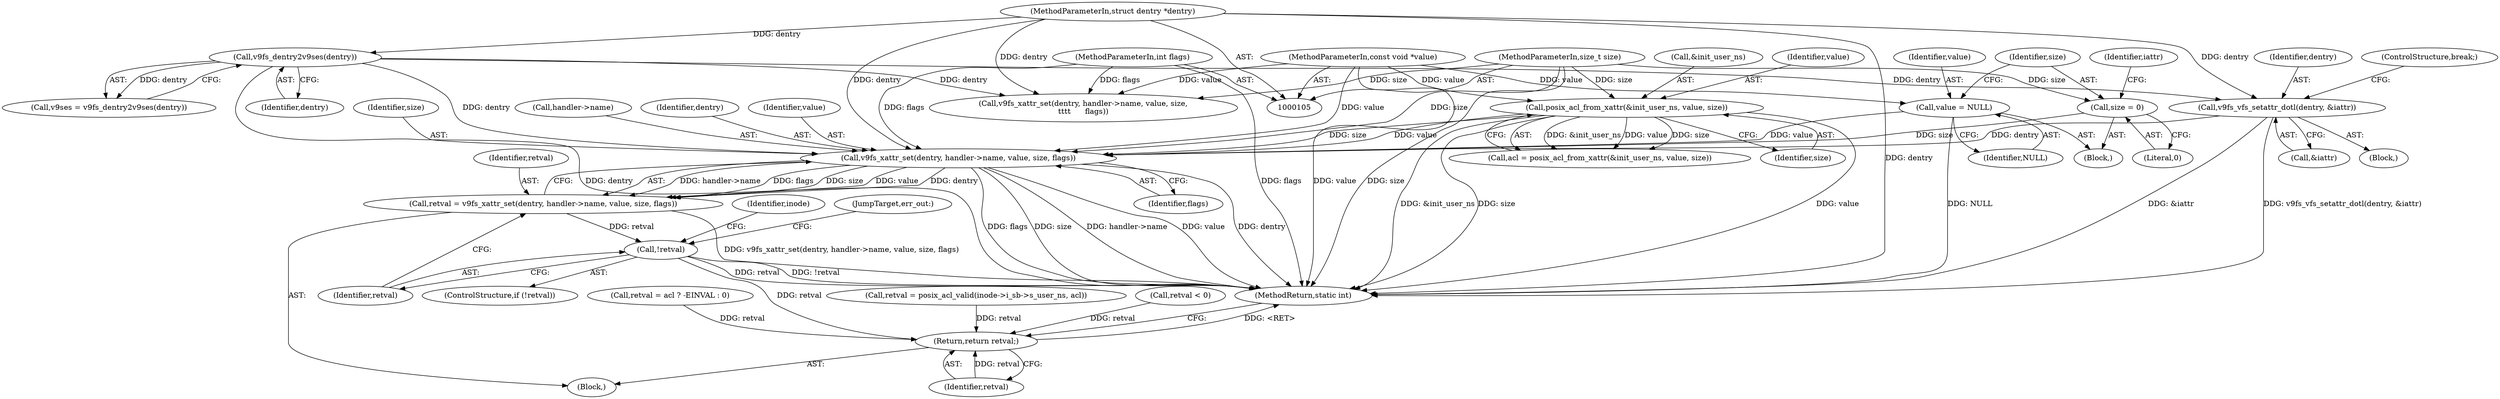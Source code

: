 digraph "1_linux_073931017b49d9458aa351605b43a7e34598caef@pointer" {
"1000276" [label="(Call,v9fs_xattr_set(dentry, handler->name, value, size, flags))"];
"1000250" [label="(Call,v9fs_vfs_setattr_dotl(dentry, &iattr))"];
"1000119" [label="(Call,v9fs_dentry2v9ses(dentry))"];
"1000107" [label="(MethodParameterIn,struct dentry *dentry)"];
"1000226" [label="(Call,value = NULL)"];
"1000110" [label="(MethodParameterIn,const void *value)"];
"1000158" [label="(Call,posix_acl_from_xattr(&init_user_ns, value, size))"];
"1000111" [label="(MethodParameterIn,size_t size)"];
"1000229" [label="(Call,size = 0)"];
"1000112" [label="(MethodParameterIn,int flags)"];
"1000274" [label="(Call,retval = v9fs_xattr_set(dentry, handler->name, value, size, flags))"];
"1000285" [label="(Call,!retval)"];
"1000296" [label="(Return,return retval;)"];
"1000251" [label="(Identifier,dentry)"];
"1000282" [label="(Identifier,size)"];
"1000110" [label="(MethodParameterIn,const void *value)"];
"1000276" [label="(Call,v9fs_xattr_set(dentry, handler->name, value, size, flags))"];
"1000117" [label="(Call,v9ses = v9fs_dentry2v9ses(dentry))"];
"1000285" [label="(Call,!retval)"];
"1000159" [label="(Call,&init_user_ns)"];
"1000161" [label="(Identifier,value)"];
"1000228" [label="(Identifier,NULL)"];
"1000113" [label="(Block,)"];
"1000216" [label="(Block,)"];
"1000231" [label="(Literal,0)"];
"1000112" [label="(MethodParameterIn,int flags)"];
"1000278" [label="(Call,handler->name)"];
"1000298" [label="(MethodReturn,static int)"];
"1000130" [label="(Call,v9fs_xattr_set(dentry, handler->name, value, size,\n\t\t\t\t      flags))"];
"1000288" [label="(Identifier,inode)"];
"1000119" [label="(Call,v9fs_dentry2v9ses(dentry))"];
"1000283" [label="(Identifier,flags)"];
"1000230" [label="(Identifier,size)"];
"1000296" [label="(Return,return retval;)"];
"1000275" [label="(Identifier,retval)"];
"1000156" [label="(Call,acl = posix_acl_from_xattr(&init_user_ns, value, size))"];
"1000263" [label="(Call,retval = acl ? -EINVAL : 0)"];
"1000286" [label="(Identifier,retval)"];
"1000250" [label="(Call,v9fs_vfs_setattr_dotl(dentry, &iattr))"];
"1000297" [label="(Identifier,retval)"];
"1000222" [label="(Block,)"];
"1000173" [label="(Call,retval = posix_acl_valid(inode->i_sb->s_user_ns, acl))"];
"1000158" [label="(Call,posix_acl_from_xattr(&init_user_ns, value, size))"];
"1000254" [label="(ControlStructure,break;)"];
"1000293" [label="(JumpTarget,err_out:)"];
"1000277" [label="(Identifier,dentry)"];
"1000162" [label="(Identifier,size)"];
"1000281" [label="(Identifier,value)"];
"1000234" [label="(Identifier,iattr)"];
"1000284" [label="(ControlStructure,if (!retval))"];
"1000107" [label="(MethodParameterIn,struct dentry *dentry)"];
"1000229" [label="(Call,size = 0)"];
"1000111" [label="(MethodParameterIn,size_t size)"];
"1000120" [label="(Identifier,dentry)"];
"1000226" [label="(Call,value = NULL)"];
"1000227" [label="(Identifier,value)"];
"1000211" [label="(Call,retval < 0)"];
"1000252" [label="(Call,&iattr)"];
"1000274" [label="(Call,retval = v9fs_xattr_set(dentry, handler->name, value, size, flags))"];
"1000276" -> "1000274"  [label="AST: "];
"1000276" -> "1000283"  [label="CFG: "];
"1000277" -> "1000276"  [label="AST: "];
"1000278" -> "1000276"  [label="AST: "];
"1000281" -> "1000276"  [label="AST: "];
"1000282" -> "1000276"  [label="AST: "];
"1000283" -> "1000276"  [label="AST: "];
"1000274" -> "1000276"  [label="CFG: "];
"1000276" -> "1000298"  [label="DDG: size"];
"1000276" -> "1000298"  [label="DDG: handler->name"];
"1000276" -> "1000298"  [label="DDG: value"];
"1000276" -> "1000298"  [label="DDG: dentry"];
"1000276" -> "1000298"  [label="DDG: flags"];
"1000276" -> "1000274"  [label="DDG: handler->name"];
"1000276" -> "1000274"  [label="DDG: flags"];
"1000276" -> "1000274"  [label="DDG: size"];
"1000276" -> "1000274"  [label="DDG: value"];
"1000276" -> "1000274"  [label="DDG: dentry"];
"1000250" -> "1000276"  [label="DDG: dentry"];
"1000119" -> "1000276"  [label="DDG: dentry"];
"1000107" -> "1000276"  [label="DDG: dentry"];
"1000226" -> "1000276"  [label="DDG: value"];
"1000158" -> "1000276"  [label="DDG: value"];
"1000158" -> "1000276"  [label="DDG: size"];
"1000110" -> "1000276"  [label="DDG: value"];
"1000229" -> "1000276"  [label="DDG: size"];
"1000111" -> "1000276"  [label="DDG: size"];
"1000112" -> "1000276"  [label="DDG: flags"];
"1000250" -> "1000216"  [label="AST: "];
"1000250" -> "1000252"  [label="CFG: "];
"1000251" -> "1000250"  [label="AST: "];
"1000252" -> "1000250"  [label="AST: "];
"1000254" -> "1000250"  [label="CFG: "];
"1000250" -> "1000298"  [label="DDG: &iattr"];
"1000250" -> "1000298"  [label="DDG: v9fs_vfs_setattr_dotl(dentry, &iattr)"];
"1000119" -> "1000250"  [label="DDG: dentry"];
"1000107" -> "1000250"  [label="DDG: dentry"];
"1000119" -> "1000117"  [label="AST: "];
"1000119" -> "1000120"  [label="CFG: "];
"1000120" -> "1000119"  [label="AST: "];
"1000117" -> "1000119"  [label="CFG: "];
"1000119" -> "1000298"  [label="DDG: dentry"];
"1000119" -> "1000117"  [label="DDG: dentry"];
"1000107" -> "1000119"  [label="DDG: dentry"];
"1000119" -> "1000130"  [label="DDG: dentry"];
"1000107" -> "1000105"  [label="AST: "];
"1000107" -> "1000298"  [label="DDG: dentry"];
"1000107" -> "1000130"  [label="DDG: dentry"];
"1000226" -> "1000222"  [label="AST: "];
"1000226" -> "1000228"  [label="CFG: "];
"1000227" -> "1000226"  [label="AST: "];
"1000228" -> "1000226"  [label="AST: "];
"1000230" -> "1000226"  [label="CFG: "];
"1000226" -> "1000298"  [label="DDG: NULL"];
"1000110" -> "1000226"  [label="DDG: value"];
"1000110" -> "1000105"  [label="AST: "];
"1000110" -> "1000298"  [label="DDG: value"];
"1000110" -> "1000130"  [label="DDG: value"];
"1000110" -> "1000158"  [label="DDG: value"];
"1000158" -> "1000156"  [label="AST: "];
"1000158" -> "1000162"  [label="CFG: "];
"1000159" -> "1000158"  [label="AST: "];
"1000161" -> "1000158"  [label="AST: "];
"1000162" -> "1000158"  [label="AST: "];
"1000156" -> "1000158"  [label="CFG: "];
"1000158" -> "1000298"  [label="DDG: &init_user_ns"];
"1000158" -> "1000298"  [label="DDG: size"];
"1000158" -> "1000298"  [label="DDG: value"];
"1000158" -> "1000156"  [label="DDG: &init_user_ns"];
"1000158" -> "1000156"  [label="DDG: value"];
"1000158" -> "1000156"  [label="DDG: size"];
"1000111" -> "1000158"  [label="DDG: size"];
"1000111" -> "1000105"  [label="AST: "];
"1000111" -> "1000298"  [label="DDG: size"];
"1000111" -> "1000130"  [label="DDG: size"];
"1000111" -> "1000229"  [label="DDG: size"];
"1000229" -> "1000222"  [label="AST: "];
"1000229" -> "1000231"  [label="CFG: "];
"1000230" -> "1000229"  [label="AST: "];
"1000231" -> "1000229"  [label="AST: "];
"1000234" -> "1000229"  [label="CFG: "];
"1000112" -> "1000105"  [label="AST: "];
"1000112" -> "1000298"  [label="DDG: flags"];
"1000112" -> "1000130"  [label="DDG: flags"];
"1000274" -> "1000113"  [label="AST: "];
"1000275" -> "1000274"  [label="AST: "];
"1000286" -> "1000274"  [label="CFG: "];
"1000274" -> "1000298"  [label="DDG: v9fs_xattr_set(dentry, handler->name, value, size, flags)"];
"1000274" -> "1000285"  [label="DDG: retval"];
"1000285" -> "1000284"  [label="AST: "];
"1000285" -> "1000286"  [label="CFG: "];
"1000286" -> "1000285"  [label="AST: "];
"1000288" -> "1000285"  [label="CFG: "];
"1000293" -> "1000285"  [label="CFG: "];
"1000285" -> "1000298"  [label="DDG: retval"];
"1000285" -> "1000298"  [label="DDG: !retval"];
"1000285" -> "1000296"  [label="DDG: retval"];
"1000296" -> "1000113"  [label="AST: "];
"1000296" -> "1000297"  [label="CFG: "];
"1000297" -> "1000296"  [label="AST: "];
"1000298" -> "1000296"  [label="CFG: "];
"1000296" -> "1000298"  [label="DDG: <RET>"];
"1000297" -> "1000296"  [label="DDG: retval"];
"1000263" -> "1000296"  [label="DDG: retval"];
"1000211" -> "1000296"  [label="DDG: retval"];
"1000173" -> "1000296"  [label="DDG: retval"];
}
